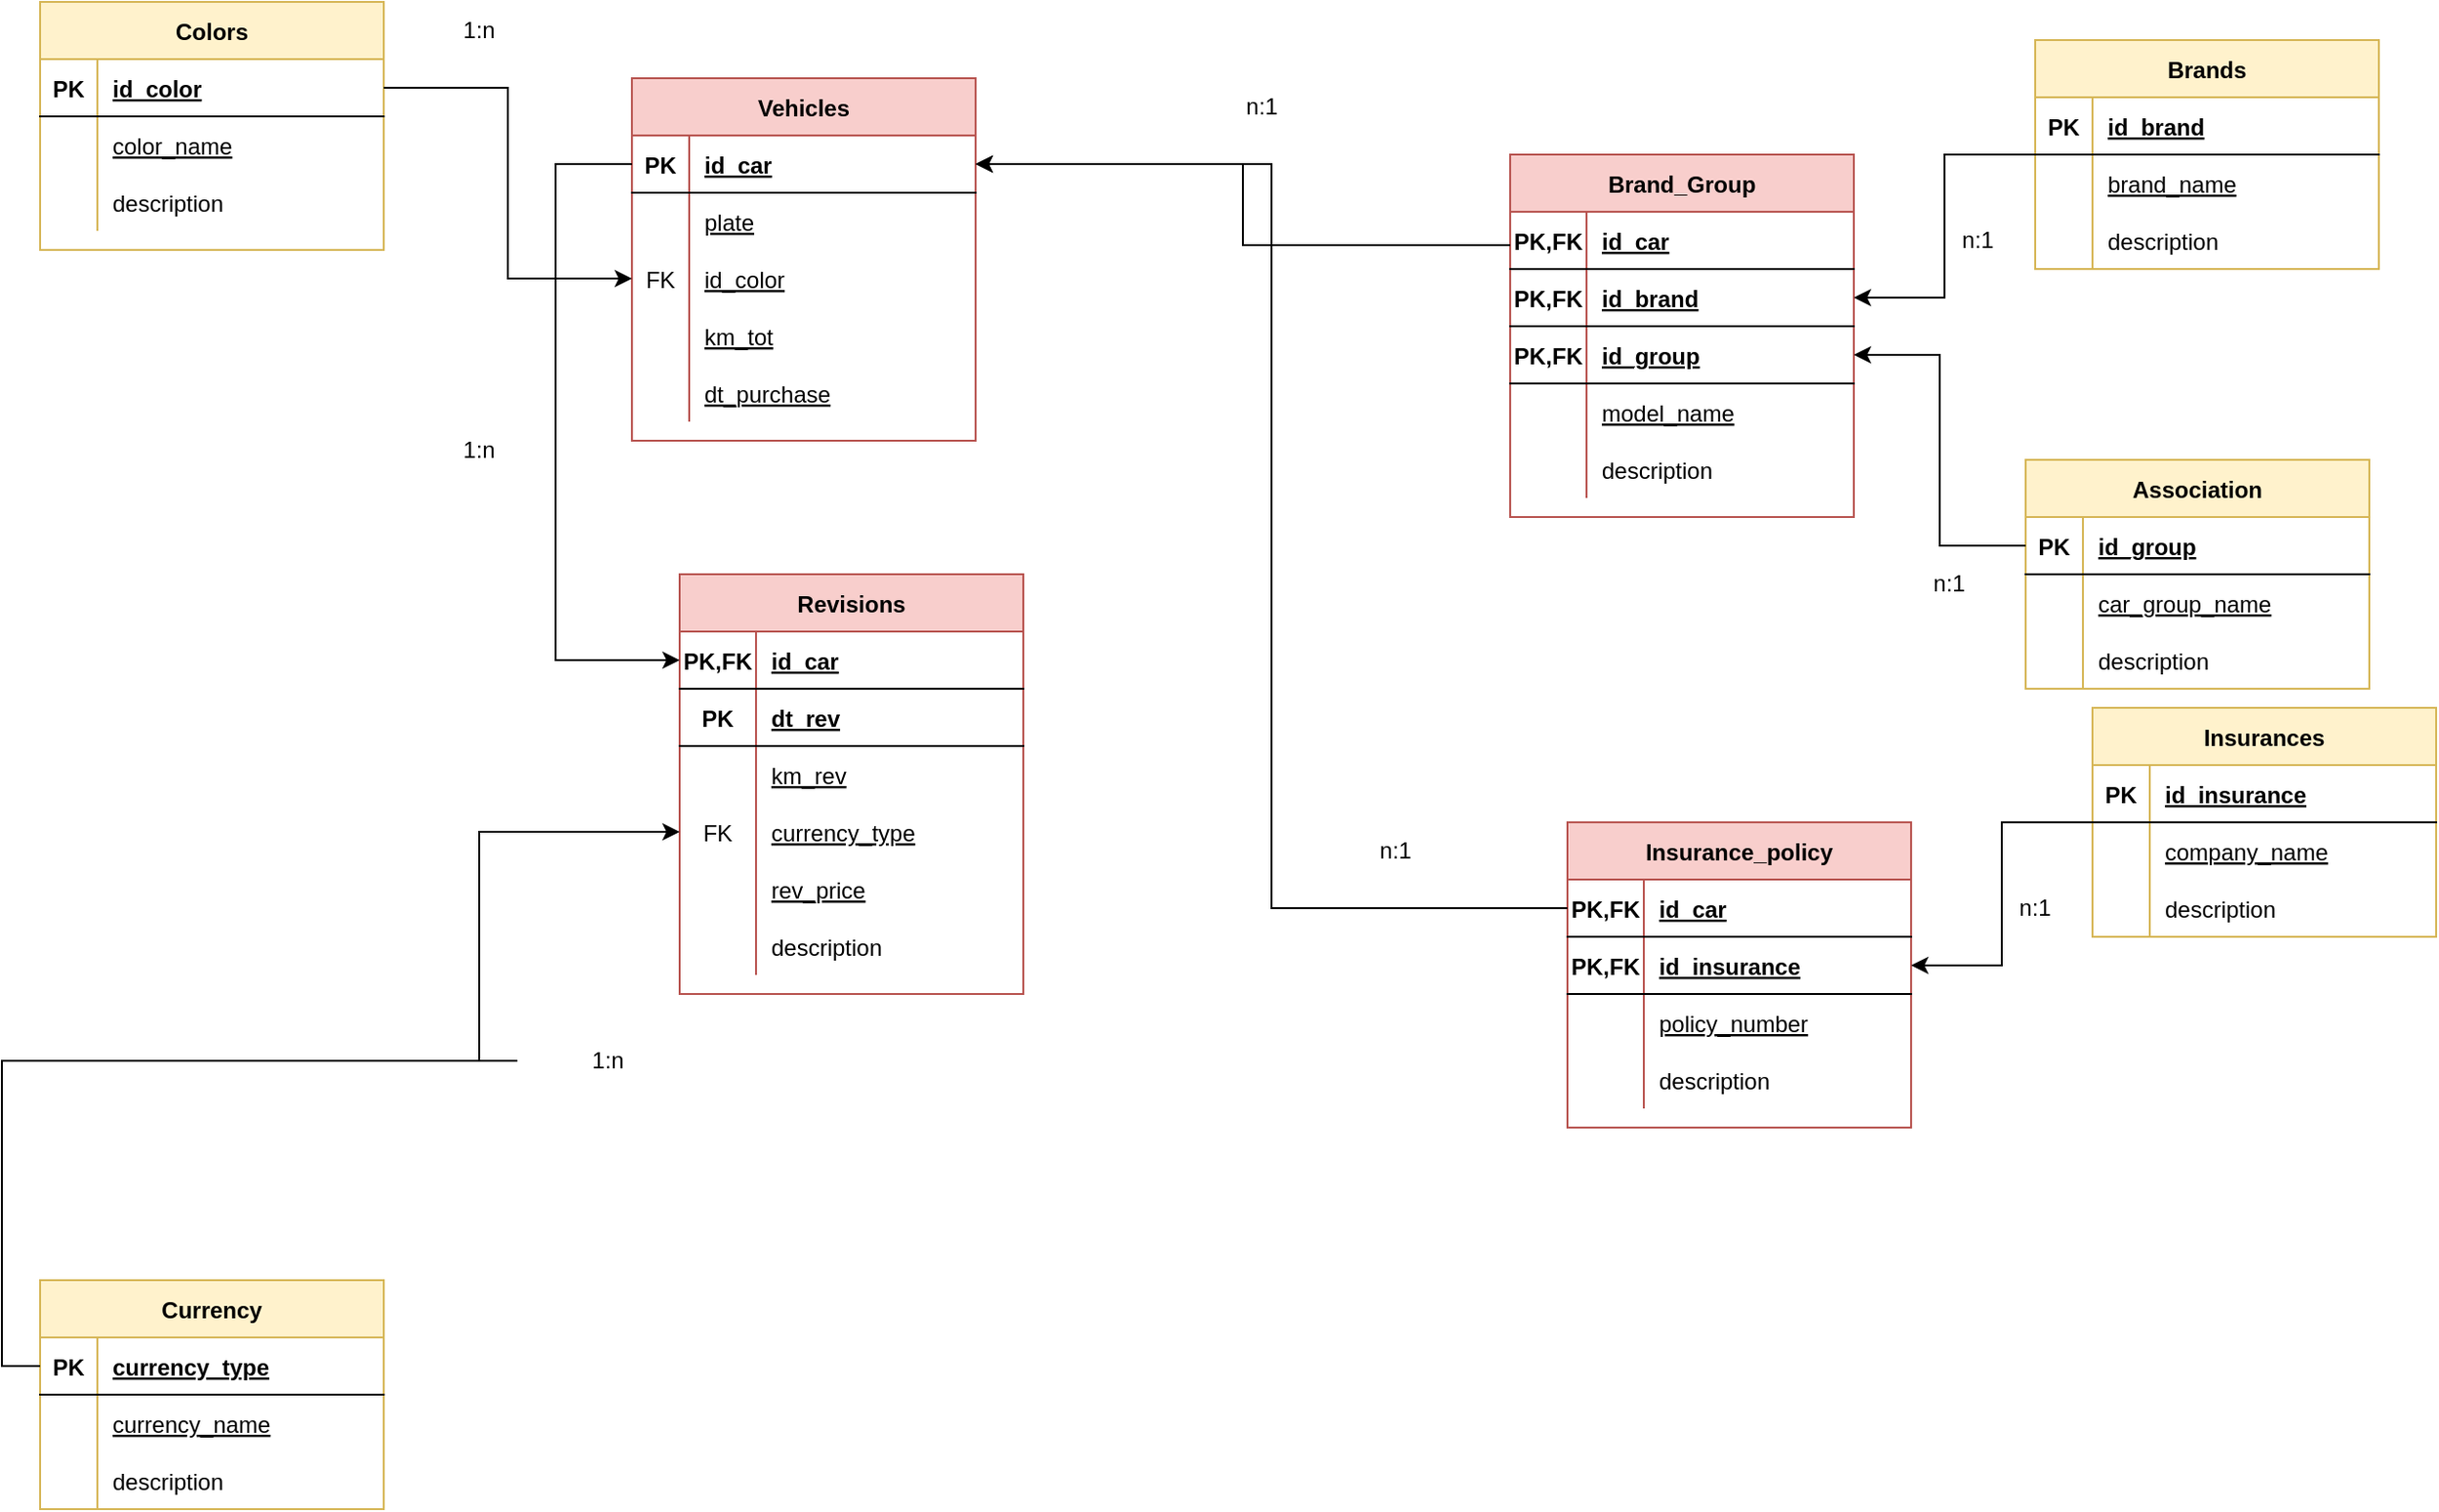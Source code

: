 <mxfile version="20.3.0" type="device"><diagram id="Gknk3TMT_DtPFfTAEGea" name="Vehicles"><mxGraphModel dx="1352" dy="754" grid="1" gridSize="10" guides="1" tooltips="1" connect="1" arrows="1" fold="1" page="1" pageScale="1" pageWidth="850" pageHeight="1100" math="0" shadow="0"><root><mxCell id="0"/><mxCell id="1" parent="0"/><mxCell id="oVVgSvyXW9F7WmTkjgjw-68" value="Vehicles" style="shape=table;startSize=30;container=1;collapsible=1;childLayout=tableLayout;fixedRows=1;rowLines=0;fontStyle=1;align=center;resizeLast=1;fillColor=#f8cecc;strokeColor=#b85450;" vertex="1" parent="1"><mxGeometry x="360" y="220" width="180" height="190" as="geometry"/></mxCell><mxCell id="oVVgSvyXW9F7WmTkjgjw-69" value="" style="shape=tableRow;horizontal=0;startSize=0;swimlaneHead=0;swimlaneBody=0;fillColor=none;collapsible=0;dropTarget=0;points=[[0,0.5],[1,0.5]];portConstraint=eastwest;top=0;left=0;right=0;bottom=1;" vertex="1" parent="oVVgSvyXW9F7WmTkjgjw-68"><mxGeometry y="30" width="180" height="30" as="geometry"/></mxCell><mxCell id="oVVgSvyXW9F7WmTkjgjw-70" value="PK" style="shape=partialRectangle;connectable=0;fillColor=none;top=0;left=0;bottom=0;right=0;fontStyle=1;overflow=hidden;" vertex="1" parent="oVVgSvyXW9F7WmTkjgjw-69"><mxGeometry width="30" height="30" as="geometry"><mxRectangle width="30" height="30" as="alternateBounds"/></mxGeometry></mxCell><mxCell id="oVVgSvyXW9F7WmTkjgjw-71" value="id_car" style="shape=partialRectangle;connectable=0;fillColor=none;top=0;left=0;bottom=0;right=0;align=left;spacingLeft=6;fontStyle=5;overflow=hidden;" vertex="1" parent="oVVgSvyXW9F7WmTkjgjw-69"><mxGeometry x="30" width="150" height="30" as="geometry"><mxRectangle width="150" height="30" as="alternateBounds"/></mxGeometry></mxCell><mxCell id="oVVgSvyXW9F7WmTkjgjw-72" value="" style="shape=tableRow;horizontal=0;startSize=0;swimlaneHead=0;swimlaneBody=0;fillColor=none;collapsible=0;dropTarget=0;points=[[0,0.5],[1,0.5]];portConstraint=eastwest;top=0;left=0;right=0;bottom=0;" vertex="1" parent="oVVgSvyXW9F7WmTkjgjw-68"><mxGeometry y="60" width="180" height="30" as="geometry"/></mxCell><mxCell id="oVVgSvyXW9F7WmTkjgjw-73" value="" style="shape=partialRectangle;connectable=0;fillColor=none;top=0;left=0;bottom=0;right=0;editable=1;overflow=hidden;" vertex="1" parent="oVVgSvyXW9F7WmTkjgjw-72"><mxGeometry width="30" height="30" as="geometry"><mxRectangle width="30" height="30" as="alternateBounds"/></mxGeometry></mxCell><mxCell id="oVVgSvyXW9F7WmTkjgjw-74" value="plate" style="shape=partialRectangle;connectable=0;fillColor=none;top=0;left=0;bottom=0;right=0;align=left;spacingLeft=6;overflow=hidden;fontStyle=4" vertex="1" parent="oVVgSvyXW9F7WmTkjgjw-72"><mxGeometry x="30" width="150" height="30" as="geometry"><mxRectangle width="150" height="30" as="alternateBounds"/></mxGeometry></mxCell><mxCell id="oVVgSvyXW9F7WmTkjgjw-75" value="" style="shape=tableRow;horizontal=0;startSize=0;swimlaneHead=0;swimlaneBody=0;fillColor=none;collapsible=0;dropTarget=0;points=[[0,0.5],[1,0.5]];portConstraint=eastwest;top=0;left=0;right=0;bottom=0;" vertex="1" parent="oVVgSvyXW9F7WmTkjgjw-68"><mxGeometry y="90" width="180" height="30" as="geometry"/></mxCell><mxCell id="oVVgSvyXW9F7WmTkjgjw-76" value="FK" style="shape=partialRectangle;connectable=0;fillColor=none;top=0;left=0;bottom=0;right=0;editable=1;overflow=hidden;" vertex="1" parent="oVVgSvyXW9F7WmTkjgjw-75"><mxGeometry width="30" height="30" as="geometry"><mxRectangle width="30" height="30" as="alternateBounds"/></mxGeometry></mxCell><mxCell id="oVVgSvyXW9F7WmTkjgjw-77" value="id_color" style="shape=partialRectangle;connectable=0;fillColor=none;top=0;left=0;bottom=0;right=0;align=left;spacingLeft=6;overflow=hidden;fontStyle=4" vertex="1" parent="oVVgSvyXW9F7WmTkjgjw-75"><mxGeometry x="30" width="150" height="30" as="geometry"><mxRectangle width="150" height="30" as="alternateBounds"/></mxGeometry></mxCell><mxCell id="oVVgSvyXW9F7WmTkjgjw-78" value="" style="shape=tableRow;horizontal=0;startSize=0;swimlaneHead=0;swimlaneBody=0;fillColor=none;collapsible=0;dropTarget=0;points=[[0,0.5],[1,0.5]];portConstraint=eastwest;top=0;left=0;right=0;bottom=0;" vertex="1" parent="oVVgSvyXW9F7WmTkjgjw-68"><mxGeometry y="120" width="180" height="30" as="geometry"/></mxCell><mxCell id="oVVgSvyXW9F7WmTkjgjw-79" value="" style="shape=partialRectangle;connectable=0;fillColor=none;top=0;left=0;bottom=0;right=0;editable=1;overflow=hidden;" vertex="1" parent="oVVgSvyXW9F7WmTkjgjw-78"><mxGeometry width="30" height="30" as="geometry"><mxRectangle width="30" height="30" as="alternateBounds"/></mxGeometry></mxCell><mxCell id="oVVgSvyXW9F7WmTkjgjw-80" value="km_tot" style="shape=partialRectangle;connectable=0;fillColor=none;top=0;left=0;bottom=0;right=0;align=left;spacingLeft=6;overflow=hidden;fontStyle=4" vertex="1" parent="oVVgSvyXW9F7WmTkjgjw-78"><mxGeometry x="30" width="150" height="30" as="geometry"><mxRectangle width="150" height="30" as="alternateBounds"/></mxGeometry></mxCell><mxCell id="oVVgSvyXW9F7WmTkjgjw-94" value="" style="shape=tableRow;horizontal=0;startSize=0;swimlaneHead=0;swimlaneBody=0;fillColor=none;collapsible=0;dropTarget=0;points=[[0,0.5],[1,0.5]];portConstraint=eastwest;top=0;left=0;right=0;bottom=0;" vertex="1" parent="oVVgSvyXW9F7WmTkjgjw-68"><mxGeometry y="150" width="180" height="30" as="geometry"/></mxCell><mxCell id="oVVgSvyXW9F7WmTkjgjw-95" value="" style="shape=partialRectangle;connectable=0;fillColor=none;top=0;left=0;bottom=0;right=0;editable=1;overflow=hidden;" vertex="1" parent="oVVgSvyXW9F7WmTkjgjw-94"><mxGeometry width="30" height="30" as="geometry"><mxRectangle width="30" height="30" as="alternateBounds"/></mxGeometry></mxCell><mxCell id="oVVgSvyXW9F7WmTkjgjw-96" value="dt_purchase" style="shape=partialRectangle;connectable=0;fillColor=none;top=0;left=0;bottom=0;right=0;align=left;spacingLeft=6;overflow=hidden;fontStyle=4" vertex="1" parent="oVVgSvyXW9F7WmTkjgjw-94"><mxGeometry x="30" width="150" height="30" as="geometry"><mxRectangle width="150" height="30" as="alternateBounds"/></mxGeometry></mxCell><mxCell id="oVVgSvyXW9F7WmTkjgjw-97" value="Colors" style="shape=table;startSize=30;container=1;collapsible=1;childLayout=tableLayout;fixedRows=1;rowLines=0;fontStyle=1;align=center;resizeLast=1;fillColor=#fff2cc;strokeColor=#d6b656;" vertex="1" parent="1"><mxGeometry x="50" y="180" width="180" height="130" as="geometry"/></mxCell><mxCell id="oVVgSvyXW9F7WmTkjgjw-98" value="" style="shape=tableRow;horizontal=0;startSize=0;swimlaneHead=0;swimlaneBody=0;fillColor=none;collapsible=0;dropTarget=0;points=[[0,0.5],[1,0.5]];portConstraint=eastwest;top=0;left=0;right=0;bottom=1;" vertex="1" parent="oVVgSvyXW9F7WmTkjgjw-97"><mxGeometry y="30" width="180" height="30" as="geometry"/></mxCell><mxCell id="oVVgSvyXW9F7WmTkjgjw-99" value="PK" style="shape=partialRectangle;connectable=0;fillColor=none;top=0;left=0;bottom=0;right=0;fontStyle=1;overflow=hidden;" vertex="1" parent="oVVgSvyXW9F7WmTkjgjw-98"><mxGeometry width="30" height="30" as="geometry"><mxRectangle width="30" height="30" as="alternateBounds"/></mxGeometry></mxCell><mxCell id="oVVgSvyXW9F7WmTkjgjw-100" value="id_color" style="shape=partialRectangle;connectable=0;fillColor=none;top=0;left=0;bottom=0;right=0;align=left;spacingLeft=6;fontStyle=5;overflow=hidden;" vertex="1" parent="oVVgSvyXW9F7WmTkjgjw-98"><mxGeometry x="30" width="150" height="30" as="geometry"><mxRectangle width="150" height="30" as="alternateBounds"/></mxGeometry></mxCell><mxCell id="oVVgSvyXW9F7WmTkjgjw-101" value="" style="shape=tableRow;horizontal=0;startSize=0;swimlaneHead=0;swimlaneBody=0;fillColor=none;collapsible=0;dropTarget=0;points=[[0,0.5],[1,0.5]];portConstraint=eastwest;top=0;left=0;right=0;bottom=0;" vertex="1" parent="oVVgSvyXW9F7WmTkjgjw-97"><mxGeometry y="60" width="180" height="30" as="geometry"/></mxCell><mxCell id="oVVgSvyXW9F7WmTkjgjw-102" value="" style="shape=partialRectangle;connectable=0;fillColor=none;top=0;left=0;bottom=0;right=0;editable=1;overflow=hidden;" vertex="1" parent="oVVgSvyXW9F7WmTkjgjw-101"><mxGeometry width="30" height="30" as="geometry"><mxRectangle width="30" height="30" as="alternateBounds"/></mxGeometry></mxCell><mxCell id="oVVgSvyXW9F7WmTkjgjw-103" value="color_name" style="shape=partialRectangle;connectable=0;fillColor=none;top=0;left=0;bottom=0;right=0;align=left;spacingLeft=6;overflow=hidden;fontStyle=4" vertex="1" parent="oVVgSvyXW9F7WmTkjgjw-101"><mxGeometry x="30" width="150" height="30" as="geometry"><mxRectangle width="150" height="30" as="alternateBounds"/></mxGeometry></mxCell><mxCell id="oVVgSvyXW9F7WmTkjgjw-104" value="" style="shape=tableRow;horizontal=0;startSize=0;swimlaneHead=0;swimlaneBody=0;fillColor=none;collapsible=0;dropTarget=0;points=[[0,0.5],[1,0.5]];portConstraint=eastwest;top=0;left=0;right=0;bottom=0;" vertex="1" parent="oVVgSvyXW9F7WmTkjgjw-97"><mxGeometry y="90" width="180" height="30" as="geometry"/></mxCell><mxCell id="oVVgSvyXW9F7WmTkjgjw-105" value="" style="shape=partialRectangle;connectable=0;fillColor=none;top=0;left=0;bottom=0;right=0;editable=1;overflow=hidden;" vertex="1" parent="oVVgSvyXW9F7WmTkjgjw-104"><mxGeometry width="30" height="30" as="geometry"><mxRectangle width="30" height="30" as="alternateBounds"/></mxGeometry></mxCell><mxCell id="oVVgSvyXW9F7WmTkjgjw-106" value="description" style="shape=partialRectangle;connectable=0;fillColor=none;top=0;left=0;bottom=0;right=0;align=left;spacingLeft=6;overflow=hidden;" vertex="1" parent="oVVgSvyXW9F7WmTkjgjw-104"><mxGeometry x="30" width="150" height="30" as="geometry"><mxRectangle width="150" height="30" as="alternateBounds"/></mxGeometry></mxCell><mxCell id="oVVgSvyXW9F7WmTkjgjw-110" style="edgeStyle=orthogonalEdgeStyle;rounded=0;orthogonalLoop=1;jettySize=auto;html=1;" edge="1" parent="1" source="oVVgSvyXW9F7WmTkjgjw-98" target="oVVgSvyXW9F7WmTkjgjw-75"><mxGeometry relative="1" as="geometry"/></mxCell><mxCell id="oVVgSvyXW9F7WmTkjgjw-111" value="1:n" style="text;html=1;strokeColor=none;fillColor=none;align=center;verticalAlign=middle;whiteSpace=wrap;rounded=0;" vertex="1" parent="1"><mxGeometry x="250" y="180" width="60" height="30" as="geometry"/></mxCell><mxCell id="oVVgSvyXW9F7WmTkjgjw-112" value="Association" style="shape=table;startSize=30;container=1;collapsible=1;childLayout=tableLayout;fixedRows=1;rowLines=0;fontStyle=1;align=center;resizeLast=1;fillColor=#fff2cc;strokeColor=#d6b656;" vertex="1" parent="1"><mxGeometry x="1090" y="420" width="180" height="120" as="geometry"/></mxCell><mxCell id="oVVgSvyXW9F7WmTkjgjw-113" value="" style="shape=tableRow;horizontal=0;startSize=0;swimlaneHead=0;swimlaneBody=0;fillColor=none;collapsible=0;dropTarget=0;points=[[0,0.5],[1,0.5]];portConstraint=eastwest;top=0;left=0;right=0;bottom=1;" vertex="1" parent="oVVgSvyXW9F7WmTkjgjw-112"><mxGeometry y="30" width="180" height="30" as="geometry"/></mxCell><mxCell id="oVVgSvyXW9F7WmTkjgjw-114" value="PK" style="shape=partialRectangle;connectable=0;fillColor=none;top=0;left=0;bottom=0;right=0;fontStyle=1;overflow=hidden;" vertex="1" parent="oVVgSvyXW9F7WmTkjgjw-113"><mxGeometry width="30" height="30" as="geometry"><mxRectangle width="30" height="30" as="alternateBounds"/></mxGeometry></mxCell><mxCell id="oVVgSvyXW9F7WmTkjgjw-115" value="id_group" style="shape=partialRectangle;connectable=0;fillColor=none;top=0;left=0;bottom=0;right=0;align=left;spacingLeft=6;fontStyle=5;overflow=hidden;" vertex="1" parent="oVVgSvyXW9F7WmTkjgjw-113"><mxGeometry x="30" width="150" height="30" as="geometry"><mxRectangle width="150" height="30" as="alternateBounds"/></mxGeometry></mxCell><mxCell id="oVVgSvyXW9F7WmTkjgjw-116" value="" style="shape=tableRow;horizontal=0;startSize=0;swimlaneHead=0;swimlaneBody=0;fillColor=none;collapsible=0;dropTarget=0;points=[[0,0.5],[1,0.5]];portConstraint=eastwest;top=0;left=0;right=0;bottom=0;" vertex="1" parent="oVVgSvyXW9F7WmTkjgjw-112"><mxGeometry y="60" width="180" height="30" as="geometry"/></mxCell><mxCell id="oVVgSvyXW9F7WmTkjgjw-117" value="" style="shape=partialRectangle;connectable=0;fillColor=none;top=0;left=0;bottom=0;right=0;editable=1;overflow=hidden;" vertex="1" parent="oVVgSvyXW9F7WmTkjgjw-116"><mxGeometry width="30" height="30" as="geometry"><mxRectangle width="30" height="30" as="alternateBounds"/></mxGeometry></mxCell><mxCell id="oVVgSvyXW9F7WmTkjgjw-118" value="car_group_name" style="shape=partialRectangle;connectable=0;fillColor=none;top=0;left=0;bottom=0;right=0;align=left;spacingLeft=6;overflow=hidden;fontStyle=4" vertex="1" parent="oVVgSvyXW9F7WmTkjgjw-116"><mxGeometry x="30" width="150" height="30" as="geometry"><mxRectangle width="150" height="30" as="alternateBounds"/></mxGeometry></mxCell><mxCell id="5pTNd-35aSsOIoovdo7--4" value="" style="shape=tableRow;horizontal=0;startSize=0;swimlaneHead=0;swimlaneBody=0;fillColor=none;collapsible=0;dropTarget=0;points=[[0,0.5],[1,0.5]];portConstraint=eastwest;top=0;left=0;right=0;bottom=0;" vertex="1" parent="oVVgSvyXW9F7WmTkjgjw-112"><mxGeometry y="90" width="180" height="30" as="geometry"/></mxCell><mxCell id="5pTNd-35aSsOIoovdo7--5" value="" style="shape=partialRectangle;connectable=0;fillColor=none;top=0;left=0;bottom=0;right=0;editable=1;overflow=hidden;" vertex="1" parent="5pTNd-35aSsOIoovdo7--4"><mxGeometry width="30" height="30" as="geometry"><mxRectangle width="30" height="30" as="alternateBounds"/></mxGeometry></mxCell><mxCell id="5pTNd-35aSsOIoovdo7--6" value="description" style="shape=partialRectangle;connectable=0;fillColor=none;top=0;left=0;bottom=0;right=0;align=left;spacingLeft=6;overflow=hidden;fontStyle=0" vertex="1" parent="5pTNd-35aSsOIoovdo7--4"><mxGeometry x="30" width="150" height="30" as="geometry"><mxRectangle width="150" height="30" as="alternateBounds"/></mxGeometry></mxCell><mxCell id="oVVgSvyXW9F7WmTkjgjw-125" value="Brand_Group" style="shape=table;startSize=30;container=1;collapsible=1;childLayout=tableLayout;fixedRows=1;rowLines=0;fontStyle=1;align=center;resizeLast=1;fillColor=#f8cecc;strokeColor=#b85450;" vertex="1" parent="1"><mxGeometry x="820" y="260" width="180" height="190" as="geometry"/></mxCell><mxCell id="oVVgSvyXW9F7WmTkjgjw-164" value="" style="shape=tableRow;horizontal=0;startSize=0;swimlaneHead=0;swimlaneBody=0;fillColor=none;collapsible=0;dropTarget=0;points=[[0,0.5],[1,0.5]];portConstraint=eastwest;top=0;left=0;right=0;bottom=1;" vertex="1" parent="oVVgSvyXW9F7WmTkjgjw-125"><mxGeometry y="30" width="180" height="30" as="geometry"/></mxCell><mxCell id="oVVgSvyXW9F7WmTkjgjw-165" value="PK,FK" style="shape=partialRectangle;connectable=0;fillColor=none;top=0;left=0;bottom=0;right=0;fontStyle=1;overflow=hidden;" vertex="1" parent="oVVgSvyXW9F7WmTkjgjw-164"><mxGeometry width="40" height="30" as="geometry"><mxRectangle width="40" height="30" as="alternateBounds"/></mxGeometry></mxCell><mxCell id="oVVgSvyXW9F7WmTkjgjw-166" value="id_car" style="shape=partialRectangle;connectable=0;fillColor=none;top=0;left=0;bottom=0;right=0;align=left;spacingLeft=6;fontStyle=5;overflow=hidden;" vertex="1" parent="oVVgSvyXW9F7WmTkjgjw-164"><mxGeometry x="40" width="140" height="30" as="geometry"><mxRectangle width="140" height="30" as="alternateBounds"/></mxGeometry></mxCell><mxCell id="oVVgSvyXW9F7WmTkjgjw-126" value="" style="shape=tableRow;horizontal=0;startSize=0;swimlaneHead=0;swimlaneBody=0;fillColor=none;collapsible=0;dropTarget=0;points=[[0,0.5],[1,0.5]];portConstraint=eastwest;top=0;left=0;right=0;bottom=1;" vertex="1" parent="oVVgSvyXW9F7WmTkjgjw-125"><mxGeometry y="60" width="180" height="30" as="geometry"/></mxCell><mxCell id="oVVgSvyXW9F7WmTkjgjw-127" value="PK,FK" style="shape=partialRectangle;connectable=0;fillColor=none;top=0;left=0;bottom=0;right=0;fontStyle=1;overflow=hidden;" vertex="1" parent="oVVgSvyXW9F7WmTkjgjw-126"><mxGeometry width="40" height="30" as="geometry"><mxRectangle width="40" height="30" as="alternateBounds"/></mxGeometry></mxCell><mxCell id="oVVgSvyXW9F7WmTkjgjw-128" value="id_brand" style="shape=partialRectangle;connectable=0;fillColor=none;top=0;left=0;bottom=0;right=0;align=left;spacingLeft=6;fontStyle=5;overflow=hidden;" vertex="1" parent="oVVgSvyXW9F7WmTkjgjw-126"><mxGeometry x="40" width="140" height="30" as="geometry"><mxRectangle width="140" height="30" as="alternateBounds"/></mxGeometry></mxCell><mxCell id="oVVgSvyXW9F7WmTkjgjw-154" value="" style="shape=tableRow;horizontal=0;startSize=0;swimlaneHead=0;swimlaneBody=0;fillColor=none;collapsible=0;dropTarget=0;points=[[0,0.5],[1,0.5]];portConstraint=eastwest;top=0;left=0;right=0;bottom=1;" vertex="1" parent="oVVgSvyXW9F7WmTkjgjw-125"><mxGeometry y="90" width="180" height="30" as="geometry"/></mxCell><mxCell id="oVVgSvyXW9F7WmTkjgjw-155" value="PK,FK" style="shape=partialRectangle;connectable=0;fillColor=none;top=0;left=0;bottom=0;right=0;fontStyle=1;overflow=hidden;" vertex="1" parent="oVVgSvyXW9F7WmTkjgjw-154"><mxGeometry width="40" height="30" as="geometry"><mxRectangle width="40" height="30" as="alternateBounds"/></mxGeometry></mxCell><mxCell id="oVVgSvyXW9F7WmTkjgjw-156" value="id_group" style="shape=partialRectangle;connectable=0;fillColor=none;top=0;left=0;bottom=0;right=0;align=left;spacingLeft=6;fontStyle=5;overflow=hidden;" vertex="1" parent="oVVgSvyXW9F7WmTkjgjw-154"><mxGeometry x="40" width="140" height="30" as="geometry"><mxRectangle width="140" height="30" as="alternateBounds"/></mxGeometry></mxCell><mxCell id="oVVgSvyXW9F7WmTkjgjw-129" value="" style="shape=tableRow;horizontal=0;startSize=0;swimlaneHead=0;swimlaneBody=0;fillColor=none;collapsible=0;dropTarget=0;points=[[0,0.5],[1,0.5]];portConstraint=eastwest;top=0;left=0;right=0;bottom=0;" vertex="1" parent="oVVgSvyXW9F7WmTkjgjw-125"><mxGeometry y="120" width="180" height="30" as="geometry"/></mxCell><mxCell id="oVVgSvyXW9F7WmTkjgjw-130" value="" style="shape=partialRectangle;connectable=0;fillColor=none;top=0;left=0;bottom=0;right=0;editable=1;overflow=hidden;" vertex="1" parent="oVVgSvyXW9F7WmTkjgjw-129"><mxGeometry width="40" height="30" as="geometry"><mxRectangle width="40" height="30" as="alternateBounds"/></mxGeometry></mxCell><mxCell id="oVVgSvyXW9F7WmTkjgjw-131" value="model_name" style="shape=partialRectangle;connectable=0;fillColor=none;top=0;left=0;bottom=0;right=0;align=left;spacingLeft=6;overflow=hidden;fontStyle=4" vertex="1" parent="oVVgSvyXW9F7WmTkjgjw-129"><mxGeometry x="40" width="140" height="30" as="geometry"><mxRectangle width="140" height="30" as="alternateBounds"/></mxGeometry></mxCell><mxCell id="anTCOKAGwmpoGqli8SUd-1" value="" style="shape=tableRow;horizontal=0;startSize=0;swimlaneHead=0;swimlaneBody=0;fillColor=none;collapsible=0;dropTarget=0;points=[[0,0.5],[1,0.5]];portConstraint=eastwest;top=0;left=0;right=0;bottom=0;" vertex="1" parent="oVVgSvyXW9F7WmTkjgjw-125"><mxGeometry y="150" width="180" height="30" as="geometry"/></mxCell><mxCell id="anTCOKAGwmpoGqli8SUd-2" value="" style="shape=partialRectangle;connectable=0;fillColor=none;top=0;left=0;bottom=0;right=0;editable=1;overflow=hidden;" vertex="1" parent="anTCOKAGwmpoGqli8SUd-1"><mxGeometry width="40" height="30" as="geometry"><mxRectangle width="40" height="30" as="alternateBounds"/></mxGeometry></mxCell><mxCell id="anTCOKAGwmpoGqli8SUd-3" value="description" style="shape=partialRectangle;connectable=0;fillColor=none;top=0;left=0;bottom=0;right=0;align=left;spacingLeft=6;overflow=hidden;fontStyle=0" vertex="1" parent="anTCOKAGwmpoGqli8SUd-1"><mxGeometry x="40" width="140" height="30" as="geometry"><mxRectangle width="140" height="30" as="alternateBounds"/></mxGeometry></mxCell><mxCell id="s294LCHkh2CcKBY78iA8-2" style="edgeStyle=orthogonalEdgeStyle;rounded=0;orthogonalLoop=1;jettySize=auto;html=1;entryX=1;entryY=0.5;entryDx=0;entryDy=0;" edge="1" parent="1" source="oVVgSvyXW9F7WmTkjgjw-157" target="oVVgSvyXW9F7WmTkjgjw-126"><mxGeometry relative="1" as="geometry"/></mxCell><mxCell id="oVVgSvyXW9F7WmTkjgjw-157" value="Brands" style="shape=table;startSize=30;container=1;collapsible=1;childLayout=tableLayout;fixedRows=1;rowLines=0;fontStyle=1;align=center;resizeLast=1;fillColor=#fff2cc;strokeColor=#d6b656;" vertex="1" parent="1"><mxGeometry x="1095" y="200" width="180" height="120" as="geometry"/></mxCell><mxCell id="oVVgSvyXW9F7WmTkjgjw-158" value="" style="shape=tableRow;horizontal=0;startSize=0;swimlaneHead=0;swimlaneBody=0;fillColor=none;collapsible=0;dropTarget=0;points=[[0,0.5],[1,0.5]];portConstraint=eastwest;top=0;left=0;right=0;bottom=1;" vertex="1" parent="oVVgSvyXW9F7WmTkjgjw-157"><mxGeometry y="30" width="180" height="30" as="geometry"/></mxCell><mxCell id="oVVgSvyXW9F7WmTkjgjw-159" value="PK" style="shape=partialRectangle;connectable=0;fillColor=none;top=0;left=0;bottom=0;right=0;fontStyle=1;overflow=hidden;" vertex="1" parent="oVVgSvyXW9F7WmTkjgjw-158"><mxGeometry width="30" height="30" as="geometry"><mxRectangle width="30" height="30" as="alternateBounds"/></mxGeometry></mxCell><mxCell id="oVVgSvyXW9F7WmTkjgjw-160" value="id_brand" style="shape=partialRectangle;connectable=0;fillColor=none;top=0;left=0;bottom=0;right=0;align=left;spacingLeft=6;fontStyle=5;overflow=hidden;" vertex="1" parent="oVVgSvyXW9F7WmTkjgjw-158"><mxGeometry x="30" width="150" height="30" as="geometry"><mxRectangle width="150" height="30" as="alternateBounds"/></mxGeometry></mxCell><mxCell id="oVVgSvyXW9F7WmTkjgjw-161" value="" style="shape=tableRow;horizontal=0;startSize=0;swimlaneHead=0;swimlaneBody=0;fillColor=none;collapsible=0;dropTarget=0;points=[[0,0.5],[1,0.5]];portConstraint=eastwest;top=0;left=0;right=0;bottom=0;" vertex="1" parent="oVVgSvyXW9F7WmTkjgjw-157"><mxGeometry y="60" width="180" height="30" as="geometry"/></mxCell><mxCell id="oVVgSvyXW9F7WmTkjgjw-162" value="" style="shape=partialRectangle;connectable=0;fillColor=none;top=0;left=0;bottom=0;right=0;editable=1;overflow=hidden;" vertex="1" parent="oVVgSvyXW9F7WmTkjgjw-161"><mxGeometry width="30" height="30" as="geometry"><mxRectangle width="30" height="30" as="alternateBounds"/></mxGeometry></mxCell><mxCell id="oVVgSvyXW9F7WmTkjgjw-163" value="brand_name" style="shape=partialRectangle;connectable=0;fillColor=none;top=0;left=0;bottom=0;right=0;align=left;spacingLeft=6;overflow=hidden;fontStyle=4" vertex="1" parent="oVVgSvyXW9F7WmTkjgjw-161"><mxGeometry x="30" width="150" height="30" as="geometry"><mxRectangle width="150" height="30" as="alternateBounds"/></mxGeometry></mxCell><mxCell id="anTCOKAGwmpoGqli8SUd-4" value="" style="shape=tableRow;horizontal=0;startSize=0;swimlaneHead=0;swimlaneBody=0;fillColor=none;collapsible=0;dropTarget=0;points=[[0,0.5],[1,0.5]];portConstraint=eastwest;top=0;left=0;right=0;bottom=0;" vertex="1" parent="oVVgSvyXW9F7WmTkjgjw-157"><mxGeometry y="90" width="180" height="30" as="geometry"/></mxCell><mxCell id="anTCOKAGwmpoGqli8SUd-5" value="" style="shape=partialRectangle;connectable=0;fillColor=none;top=0;left=0;bottom=0;right=0;editable=1;overflow=hidden;" vertex="1" parent="anTCOKAGwmpoGqli8SUd-4"><mxGeometry width="30" height="30" as="geometry"><mxRectangle width="30" height="30" as="alternateBounds"/></mxGeometry></mxCell><mxCell id="anTCOKAGwmpoGqli8SUd-6" value="description" style="shape=partialRectangle;connectable=0;fillColor=none;top=0;left=0;bottom=0;right=0;align=left;spacingLeft=6;overflow=hidden;fontStyle=0" vertex="1" parent="anTCOKAGwmpoGqli8SUd-4"><mxGeometry x="30" width="150" height="30" as="geometry"><mxRectangle width="150" height="30" as="alternateBounds"/></mxGeometry></mxCell><mxCell id="oVVgSvyXW9F7WmTkjgjw-167" style="edgeStyle=orthogonalEdgeStyle;rounded=0;orthogonalLoop=1;jettySize=auto;html=1;exitX=0;exitY=0.25;exitDx=0;exitDy=0;entryX=1;entryY=0.5;entryDx=0;entryDy=0;" edge="1" parent="1" source="oVVgSvyXW9F7WmTkjgjw-125" target="oVVgSvyXW9F7WmTkjgjw-69"><mxGeometry relative="1" as="geometry"><mxPoint x="590" y="320" as="targetPoint"/></mxGeometry></mxCell><mxCell id="oVVgSvyXW9F7WmTkjgjw-168" value="n:1" style="text;html=1;strokeColor=none;fillColor=none;align=center;verticalAlign=middle;whiteSpace=wrap;rounded=0;" vertex="1" parent="1"><mxGeometry x="660" y="220" width="60" height="30" as="geometry"/></mxCell><mxCell id="s294LCHkh2CcKBY78iA8-1" style="edgeStyle=orthogonalEdgeStyle;rounded=0;orthogonalLoop=1;jettySize=auto;html=1;exitX=0;exitY=0.5;exitDx=0;exitDy=0;entryX=1;entryY=0.5;entryDx=0;entryDy=0;" edge="1" parent="1" source="oVVgSvyXW9F7WmTkjgjw-113" target="oVVgSvyXW9F7WmTkjgjw-154"><mxGeometry relative="1" as="geometry"><mxPoint x="1050" y="310" as="targetPoint"/></mxGeometry></mxCell><mxCell id="s294LCHkh2CcKBY78iA8-3" value="n:1" style="text;html=1;strokeColor=none;fillColor=none;align=center;verticalAlign=middle;whiteSpace=wrap;rounded=0;" vertex="1" parent="1"><mxGeometry x="1035" y="290" width="60" height="30" as="geometry"/></mxCell><mxCell id="s294LCHkh2CcKBY78iA8-4" value="n:1" style="text;html=1;strokeColor=none;fillColor=none;align=center;verticalAlign=middle;whiteSpace=wrap;rounded=0;" vertex="1" parent="1"><mxGeometry x="1020" y="470" width="60" height="30" as="geometry"/></mxCell><mxCell id="fmHSBhUHGd8RPej2HCcF-8" value="Insurance_policy" style="shape=table;startSize=30;container=1;collapsible=1;childLayout=tableLayout;fixedRows=1;rowLines=0;fontStyle=1;align=center;resizeLast=1;fillColor=#f8cecc;strokeColor=#b85450;" vertex="1" parent="1"><mxGeometry x="850" y="610" width="180" height="160" as="geometry"/></mxCell><mxCell id="fmHSBhUHGd8RPej2HCcF-9" value="" style="shape=tableRow;horizontal=0;startSize=0;swimlaneHead=0;swimlaneBody=0;fillColor=none;collapsible=0;dropTarget=0;points=[[0,0.5],[1,0.5]];portConstraint=eastwest;top=0;left=0;right=0;bottom=1;" vertex="1" parent="fmHSBhUHGd8RPej2HCcF-8"><mxGeometry y="30" width="180" height="30" as="geometry"/></mxCell><mxCell id="fmHSBhUHGd8RPej2HCcF-10" value="PK,FK" style="shape=partialRectangle;connectable=0;fillColor=none;top=0;left=0;bottom=0;right=0;fontStyle=1;overflow=hidden;" vertex="1" parent="fmHSBhUHGd8RPej2HCcF-9"><mxGeometry width="40" height="30" as="geometry"><mxRectangle width="40" height="30" as="alternateBounds"/></mxGeometry></mxCell><mxCell id="fmHSBhUHGd8RPej2HCcF-11" value="id_car" style="shape=partialRectangle;connectable=0;fillColor=none;top=0;left=0;bottom=0;right=0;align=left;spacingLeft=6;fontStyle=5;overflow=hidden;" vertex="1" parent="fmHSBhUHGd8RPej2HCcF-9"><mxGeometry x="40" width="140" height="30" as="geometry"><mxRectangle width="140" height="30" as="alternateBounds"/></mxGeometry></mxCell><mxCell id="fmHSBhUHGd8RPej2HCcF-12" value="" style="shape=tableRow;horizontal=0;startSize=0;swimlaneHead=0;swimlaneBody=0;fillColor=none;collapsible=0;dropTarget=0;points=[[0,0.5],[1,0.5]];portConstraint=eastwest;top=0;left=0;right=0;bottom=1;" vertex="1" parent="fmHSBhUHGd8RPej2HCcF-8"><mxGeometry y="60" width="180" height="30" as="geometry"/></mxCell><mxCell id="fmHSBhUHGd8RPej2HCcF-13" value="PK,FK" style="shape=partialRectangle;connectable=0;fillColor=none;top=0;left=0;bottom=0;right=0;fontStyle=1;overflow=hidden;" vertex="1" parent="fmHSBhUHGd8RPej2HCcF-12"><mxGeometry width="40" height="30" as="geometry"><mxRectangle width="40" height="30" as="alternateBounds"/></mxGeometry></mxCell><mxCell id="fmHSBhUHGd8RPej2HCcF-14" value="id_insurance" style="shape=partialRectangle;connectable=0;fillColor=none;top=0;left=0;bottom=0;right=0;align=left;spacingLeft=6;fontStyle=5;overflow=hidden;" vertex="1" parent="fmHSBhUHGd8RPej2HCcF-12"><mxGeometry x="40" width="140" height="30" as="geometry"><mxRectangle width="140" height="30" as="alternateBounds"/></mxGeometry></mxCell><mxCell id="fmHSBhUHGd8RPej2HCcF-18" value="" style="shape=tableRow;horizontal=0;startSize=0;swimlaneHead=0;swimlaneBody=0;fillColor=none;collapsible=0;dropTarget=0;points=[[0,0.5],[1,0.5]];portConstraint=eastwest;top=0;left=0;right=0;bottom=0;" vertex="1" parent="fmHSBhUHGd8RPej2HCcF-8"><mxGeometry y="90" width="180" height="30" as="geometry"/></mxCell><mxCell id="fmHSBhUHGd8RPej2HCcF-19" value="" style="shape=partialRectangle;connectable=0;fillColor=none;top=0;left=0;bottom=0;right=0;editable=1;overflow=hidden;" vertex="1" parent="fmHSBhUHGd8RPej2HCcF-18"><mxGeometry width="40" height="30" as="geometry"><mxRectangle width="40" height="30" as="alternateBounds"/></mxGeometry></mxCell><mxCell id="fmHSBhUHGd8RPej2HCcF-20" value="policy_number" style="shape=partialRectangle;connectable=0;fillColor=none;top=0;left=0;bottom=0;right=0;align=left;spacingLeft=6;overflow=hidden;fontStyle=4" vertex="1" parent="fmHSBhUHGd8RPej2HCcF-18"><mxGeometry x="40" width="140" height="30" as="geometry"><mxRectangle width="140" height="30" as="alternateBounds"/></mxGeometry></mxCell><mxCell id="5pTNd-35aSsOIoovdo7--10" value="" style="shape=tableRow;horizontal=0;startSize=0;swimlaneHead=0;swimlaneBody=0;fillColor=none;collapsible=0;dropTarget=0;points=[[0,0.5],[1,0.5]];portConstraint=eastwest;top=0;left=0;right=0;bottom=0;" vertex="1" parent="fmHSBhUHGd8RPej2HCcF-8"><mxGeometry y="120" width="180" height="30" as="geometry"/></mxCell><mxCell id="5pTNd-35aSsOIoovdo7--11" value="" style="shape=partialRectangle;connectable=0;fillColor=none;top=0;left=0;bottom=0;right=0;editable=1;overflow=hidden;" vertex="1" parent="5pTNd-35aSsOIoovdo7--10"><mxGeometry width="40" height="30" as="geometry"><mxRectangle width="40" height="30" as="alternateBounds"/></mxGeometry></mxCell><mxCell id="5pTNd-35aSsOIoovdo7--12" value="description" style="shape=partialRectangle;connectable=0;fillColor=none;top=0;left=0;bottom=0;right=0;align=left;spacingLeft=6;overflow=hidden;fontStyle=0" vertex="1" parent="5pTNd-35aSsOIoovdo7--10"><mxGeometry x="40" width="140" height="30" as="geometry"><mxRectangle width="140" height="30" as="alternateBounds"/></mxGeometry></mxCell><mxCell id="fmHSBhUHGd8RPej2HCcF-21" style="edgeStyle=orthogonalEdgeStyle;rounded=0;orthogonalLoop=1;jettySize=auto;html=1;entryX=1;entryY=0.5;entryDx=0;entryDy=0;" edge="1" parent="1" source="fmHSBhUHGd8RPej2HCcF-22" target="fmHSBhUHGd8RPej2HCcF-12"><mxGeometry relative="1" as="geometry"/></mxCell><mxCell id="fmHSBhUHGd8RPej2HCcF-22" value="Insurances" style="shape=table;startSize=30;container=1;collapsible=1;childLayout=tableLayout;fixedRows=1;rowLines=0;fontStyle=1;align=center;resizeLast=1;fillColor=#fff2cc;strokeColor=#d6b656;" vertex="1" parent="1"><mxGeometry x="1125" y="550" width="180" height="120" as="geometry"/></mxCell><mxCell id="fmHSBhUHGd8RPej2HCcF-23" value="" style="shape=tableRow;horizontal=0;startSize=0;swimlaneHead=0;swimlaneBody=0;fillColor=none;collapsible=0;dropTarget=0;points=[[0,0.5],[1,0.5]];portConstraint=eastwest;top=0;left=0;right=0;bottom=1;" vertex="1" parent="fmHSBhUHGd8RPej2HCcF-22"><mxGeometry y="30" width="180" height="30" as="geometry"/></mxCell><mxCell id="fmHSBhUHGd8RPej2HCcF-24" value="PK" style="shape=partialRectangle;connectable=0;fillColor=none;top=0;left=0;bottom=0;right=0;fontStyle=1;overflow=hidden;" vertex="1" parent="fmHSBhUHGd8RPej2HCcF-23"><mxGeometry width="30" height="30" as="geometry"><mxRectangle width="30" height="30" as="alternateBounds"/></mxGeometry></mxCell><mxCell id="fmHSBhUHGd8RPej2HCcF-25" value="id_insurance" style="shape=partialRectangle;connectable=0;fillColor=none;top=0;left=0;bottom=0;right=0;align=left;spacingLeft=6;fontStyle=5;overflow=hidden;" vertex="1" parent="fmHSBhUHGd8RPej2HCcF-23"><mxGeometry x="30" width="150" height="30" as="geometry"><mxRectangle width="150" height="30" as="alternateBounds"/></mxGeometry></mxCell><mxCell id="fmHSBhUHGd8RPej2HCcF-26" value="" style="shape=tableRow;horizontal=0;startSize=0;swimlaneHead=0;swimlaneBody=0;fillColor=none;collapsible=0;dropTarget=0;points=[[0,0.5],[1,0.5]];portConstraint=eastwest;top=0;left=0;right=0;bottom=0;" vertex="1" parent="fmHSBhUHGd8RPej2HCcF-22"><mxGeometry y="60" width="180" height="30" as="geometry"/></mxCell><mxCell id="fmHSBhUHGd8RPej2HCcF-27" value="" style="shape=partialRectangle;connectable=0;fillColor=none;top=0;left=0;bottom=0;right=0;editable=1;overflow=hidden;" vertex="1" parent="fmHSBhUHGd8RPej2HCcF-26"><mxGeometry width="30" height="30" as="geometry"><mxRectangle width="30" height="30" as="alternateBounds"/></mxGeometry></mxCell><mxCell id="fmHSBhUHGd8RPej2HCcF-28" value="company_name" style="shape=partialRectangle;connectable=0;fillColor=none;top=0;left=0;bottom=0;right=0;align=left;spacingLeft=6;overflow=hidden;fontStyle=4" vertex="1" parent="fmHSBhUHGd8RPej2HCcF-26"><mxGeometry x="30" width="150" height="30" as="geometry"><mxRectangle width="150" height="30" as="alternateBounds"/></mxGeometry></mxCell><mxCell id="5pTNd-35aSsOIoovdo7--7" value="" style="shape=tableRow;horizontal=0;startSize=0;swimlaneHead=0;swimlaneBody=0;fillColor=none;collapsible=0;dropTarget=0;points=[[0,0.5],[1,0.5]];portConstraint=eastwest;top=0;left=0;right=0;bottom=0;" vertex="1" parent="fmHSBhUHGd8RPej2HCcF-22"><mxGeometry y="90" width="180" height="30" as="geometry"/></mxCell><mxCell id="5pTNd-35aSsOIoovdo7--8" value="" style="shape=partialRectangle;connectable=0;fillColor=none;top=0;left=0;bottom=0;right=0;editable=1;overflow=hidden;" vertex="1" parent="5pTNd-35aSsOIoovdo7--7"><mxGeometry width="30" height="30" as="geometry"><mxRectangle width="30" height="30" as="alternateBounds"/></mxGeometry></mxCell><mxCell id="5pTNd-35aSsOIoovdo7--9" value="description" style="shape=partialRectangle;connectable=0;fillColor=none;top=0;left=0;bottom=0;right=0;align=left;spacingLeft=6;overflow=hidden;fontStyle=0" vertex="1" parent="5pTNd-35aSsOIoovdo7--7"><mxGeometry x="30" width="150" height="30" as="geometry"><mxRectangle width="150" height="30" as="alternateBounds"/></mxGeometry></mxCell><mxCell id="fmHSBhUHGd8RPej2HCcF-30" value="n:1" style="text;html=1;strokeColor=none;fillColor=none;align=center;verticalAlign=middle;whiteSpace=wrap;rounded=0;" vertex="1" parent="1"><mxGeometry x="1065" y="640" width="60" height="30" as="geometry"/></mxCell><mxCell id="fmHSBhUHGd8RPej2HCcF-32" style="edgeStyle=orthogonalEdgeStyle;rounded=0;orthogonalLoop=1;jettySize=auto;html=1;entryX=1;entryY=0.5;entryDx=0;entryDy=0;" edge="1" parent="1" source="fmHSBhUHGd8RPej2HCcF-9" target="oVVgSvyXW9F7WmTkjgjw-69"><mxGeometry relative="1" as="geometry"/></mxCell><mxCell id="fmHSBhUHGd8RPej2HCcF-33" value="n:1" style="text;html=1;strokeColor=none;fillColor=none;align=center;verticalAlign=middle;whiteSpace=wrap;rounded=0;" vertex="1" parent="1"><mxGeometry x="730" y="610" width="60" height="30" as="geometry"/></mxCell><mxCell id="fmHSBhUHGd8RPej2HCcF-37" value="Currency" style="shape=table;startSize=30;container=1;collapsible=1;childLayout=tableLayout;fixedRows=1;rowLines=0;fontStyle=1;align=center;resizeLast=1;fillColor=#fff2cc;strokeColor=#d6b656;" vertex="1" parent="1"><mxGeometry x="50" y="850" width="180" height="120" as="geometry"/></mxCell><mxCell id="fmHSBhUHGd8RPej2HCcF-38" value="" style="shape=tableRow;horizontal=0;startSize=0;swimlaneHead=0;swimlaneBody=0;fillColor=none;collapsible=0;dropTarget=0;points=[[0,0.5],[1,0.5]];portConstraint=eastwest;top=0;left=0;right=0;bottom=1;" vertex="1" parent="fmHSBhUHGd8RPej2HCcF-37"><mxGeometry y="30" width="180" height="30" as="geometry"/></mxCell><mxCell id="fmHSBhUHGd8RPej2HCcF-39" value="PK" style="shape=partialRectangle;connectable=0;fillColor=none;top=0;left=0;bottom=0;right=0;fontStyle=1;overflow=hidden;" vertex="1" parent="fmHSBhUHGd8RPej2HCcF-38"><mxGeometry width="30" height="30" as="geometry"><mxRectangle width="30" height="30" as="alternateBounds"/></mxGeometry></mxCell><mxCell id="fmHSBhUHGd8RPej2HCcF-40" value="currency_type" style="shape=partialRectangle;connectable=0;fillColor=none;top=0;left=0;bottom=0;right=0;align=left;spacingLeft=6;fontStyle=5;overflow=hidden;" vertex="1" parent="fmHSBhUHGd8RPej2HCcF-38"><mxGeometry x="30" width="150" height="30" as="geometry"><mxRectangle width="150" height="30" as="alternateBounds"/></mxGeometry></mxCell><mxCell id="fmHSBhUHGd8RPej2HCcF-41" value="" style="shape=tableRow;horizontal=0;startSize=0;swimlaneHead=0;swimlaneBody=0;fillColor=none;collapsible=0;dropTarget=0;points=[[0,0.5],[1,0.5]];portConstraint=eastwest;top=0;left=0;right=0;bottom=0;" vertex="1" parent="fmHSBhUHGd8RPej2HCcF-37"><mxGeometry y="60" width="180" height="30" as="geometry"/></mxCell><mxCell id="fmHSBhUHGd8RPej2HCcF-42" value="" style="shape=partialRectangle;connectable=0;fillColor=none;top=0;left=0;bottom=0;right=0;editable=1;overflow=hidden;" vertex="1" parent="fmHSBhUHGd8RPej2HCcF-41"><mxGeometry width="30" height="30" as="geometry"><mxRectangle width="30" height="30" as="alternateBounds"/></mxGeometry></mxCell><mxCell id="fmHSBhUHGd8RPej2HCcF-43" value="currency_name" style="shape=partialRectangle;connectable=0;fillColor=none;top=0;left=0;bottom=0;right=0;align=left;spacingLeft=6;overflow=hidden;fontStyle=4" vertex="1" parent="fmHSBhUHGd8RPej2HCcF-41"><mxGeometry x="30" width="150" height="30" as="geometry"><mxRectangle width="150" height="30" as="alternateBounds"/></mxGeometry></mxCell><mxCell id="FJsVgTkmeftpENVpHF5s-1" value="" style="shape=tableRow;horizontal=0;startSize=0;swimlaneHead=0;swimlaneBody=0;fillColor=none;collapsible=0;dropTarget=0;points=[[0,0.5],[1,0.5]];portConstraint=eastwest;top=0;left=0;right=0;bottom=0;" vertex="1" parent="fmHSBhUHGd8RPej2HCcF-37"><mxGeometry y="90" width="180" height="30" as="geometry"/></mxCell><mxCell id="FJsVgTkmeftpENVpHF5s-2" value="" style="shape=partialRectangle;connectable=0;fillColor=none;top=0;left=0;bottom=0;right=0;editable=1;overflow=hidden;" vertex="1" parent="FJsVgTkmeftpENVpHF5s-1"><mxGeometry width="30" height="30" as="geometry"><mxRectangle width="30" height="30" as="alternateBounds"/></mxGeometry></mxCell><mxCell id="FJsVgTkmeftpENVpHF5s-3" value="description" style="shape=partialRectangle;connectable=0;fillColor=none;top=0;left=0;bottom=0;right=0;align=left;spacingLeft=6;overflow=hidden;fontStyle=0" vertex="1" parent="FJsVgTkmeftpENVpHF5s-1"><mxGeometry x="30" width="150" height="30" as="geometry"><mxRectangle width="150" height="30" as="alternateBounds"/></mxGeometry></mxCell><mxCell id="fmHSBhUHGd8RPej2HCcF-44" value="Revisions" style="shape=table;startSize=30;container=1;collapsible=1;childLayout=tableLayout;fixedRows=1;rowLines=0;fontStyle=1;align=center;resizeLast=1;fillColor=#f8cecc;strokeColor=#b85450;" vertex="1" parent="1"><mxGeometry x="385" y="480" width="180" height="220" as="geometry"/></mxCell><mxCell id="fmHSBhUHGd8RPej2HCcF-45" value="" style="shape=tableRow;horizontal=0;startSize=0;swimlaneHead=0;swimlaneBody=0;fillColor=none;collapsible=0;dropTarget=0;points=[[0,0.5],[1,0.5]];portConstraint=eastwest;top=0;left=0;right=0;bottom=1;" vertex="1" parent="fmHSBhUHGd8RPej2HCcF-44"><mxGeometry y="30" width="180" height="30" as="geometry"/></mxCell><mxCell id="fmHSBhUHGd8RPej2HCcF-46" value="PK,FK" style="shape=partialRectangle;connectable=0;fillColor=none;top=0;left=0;bottom=0;right=0;fontStyle=1;overflow=hidden;" vertex="1" parent="fmHSBhUHGd8RPej2HCcF-45"><mxGeometry width="40" height="30" as="geometry"><mxRectangle width="40" height="30" as="alternateBounds"/></mxGeometry></mxCell><mxCell id="fmHSBhUHGd8RPej2HCcF-47" value="id_car" style="shape=partialRectangle;connectable=0;fillColor=none;top=0;left=0;bottom=0;right=0;align=left;spacingLeft=6;fontStyle=5;overflow=hidden;" vertex="1" parent="fmHSBhUHGd8RPej2HCcF-45"><mxGeometry x="40" width="140" height="30" as="geometry"><mxRectangle width="140" height="30" as="alternateBounds"/></mxGeometry></mxCell><mxCell id="fmHSBhUHGd8RPej2HCcF-48" value="" style="shape=tableRow;horizontal=0;startSize=0;swimlaneHead=0;swimlaneBody=0;fillColor=none;collapsible=0;dropTarget=0;points=[[0,0.5],[1,0.5]];portConstraint=eastwest;top=0;left=0;right=0;bottom=1;" vertex="1" parent="fmHSBhUHGd8RPej2HCcF-44"><mxGeometry y="60" width="180" height="30" as="geometry"/></mxCell><mxCell id="fmHSBhUHGd8RPej2HCcF-49" value="PK" style="shape=partialRectangle;connectable=0;fillColor=none;top=0;left=0;bottom=0;right=0;fontStyle=1;overflow=hidden;" vertex="1" parent="fmHSBhUHGd8RPej2HCcF-48"><mxGeometry width="40" height="30" as="geometry"><mxRectangle width="40" height="30" as="alternateBounds"/></mxGeometry></mxCell><mxCell id="fmHSBhUHGd8RPej2HCcF-50" value="dt_rev" style="shape=partialRectangle;connectable=0;fillColor=none;top=0;left=0;bottom=0;right=0;align=left;spacingLeft=6;fontStyle=5;overflow=hidden;" vertex="1" parent="fmHSBhUHGd8RPej2HCcF-48"><mxGeometry x="40" width="140" height="30" as="geometry"><mxRectangle width="140" height="30" as="alternateBounds"/></mxGeometry></mxCell><mxCell id="fmHSBhUHGd8RPej2HCcF-54" value="" style="shape=tableRow;horizontal=0;startSize=0;swimlaneHead=0;swimlaneBody=0;fillColor=none;collapsible=0;dropTarget=0;points=[[0,0.5],[1,0.5]];portConstraint=eastwest;top=0;left=0;right=0;bottom=0;" vertex="1" parent="fmHSBhUHGd8RPej2HCcF-44"><mxGeometry y="90" width="180" height="30" as="geometry"/></mxCell><mxCell id="fmHSBhUHGd8RPej2HCcF-55" value="" style="shape=partialRectangle;connectable=0;fillColor=none;top=0;left=0;bottom=0;right=0;editable=1;overflow=hidden;" vertex="1" parent="fmHSBhUHGd8RPej2HCcF-54"><mxGeometry width="40" height="30" as="geometry"><mxRectangle width="40" height="30" as="alternateBounds"/></mxGeometry></mxCell><mxCell id="fmHSBhUHGd8RPej2HCcF-56" value="km_rev" style="shape=partialRectangle;connectable=0;fillColor=none;top=0;left=0;bottom=0;right=0;align=left;spacingLeft=6;overflow=hidden;fontStyle=4" vertex="1" parent="fmHSBhUHGd8RPej2HCcF-54"><mxGeometry x="40" width="140" height="30" as="geometry"><mxRectangle width="140" height="30" as="alternateBounds"/></mxGeometry></mxCell><mxCell id="fmHSBhUHGd8RPej2HCcF-68" value="" style="shape=tableRow;horizontal=0;startSize=0;swimlaneHead=0;swimlaneBody=0;fillColor=none;collapsible=0;dropTarget=0;points=[[0,0.5],[1,0.5]];portConstraint=eastwest;top=0;left=0;right=0;bottom=0;" vertex="1" parent="fmHSBhUHGd8RPej2HCcF-44"><mxGeometry y="120" width="180" height="30" as="geometry"/></mxCell><mxCell id="fmHSBhUHGd8RPej2HCcF-69" value="FK" style="shape=partialRectangle;connectable=0;fillColor=none;top=0;left=0;bottom=0;right=0;editable=1;overflow=hidden;" vertex="1" parent="fmHSBhUHGd8RPej2HCcF-68"><mxGeometry width="40" height="30" as="geometry"><mxRectangle width="40" height="30" as="alternateBounds"/></mxGeometry></mxCell><mxCell id="fmHSBhUHGd8RPej2HCcF-70" value="currency_type" style="shape=partialRectangle;connectable=0;fillColor=none;top=0;left=0;bottom=0;right=0;align=left;spacingLeft=6;overflow=hidden;fontStyle=4" vertex="1" parent="fmHSBhUHGd8RPej2HCcF-68"><mxGeometry x="40" width="140" height="30" as="geometry"><mxRectangle width="140" height="30" as="alternateBounds"/></mxGeometry></mxCell><mxCell id="or3UBjqLspZoqvqwlasX-1" value="" style="shape=tableRow;horizontal=0;startSize=0;swimlaneHead=0;swimlaneBody=0;fillColor=none;collapsible=0;dropTarget=0;points=[[0,0.5],[1,0.5]];portConstraint=eastwest;top=0;left=0;right=0;bottom=0;" vertex="1" parent="fmHSBhUHGd8RPej2HCcF-44"><mxGeometry y="150" width="180" height="30" as="geometry"/></mxCell><mxCell id="or3UBjqLspZoqvqwlasX-2" value="" style="shape=partialRectangle;connectable=0;fillColor=none;top=0;left=0;bottom=0;right=0;editable=1;overflow=hidden;" vertex="1" parent="or3UBjqLspZoqvqwlasX-1"><mxGeometry width="40" height="30" as="geometry"><mxRectangle width="40" height="30" as="alternateBounds"/></mxGeometry></mxCell><mxCell id="or3UBjqLspZoqvqwlasX-3" value="rev_price" style="shape=partialRectangle;connectable=0;fillColor=none;top=0;left=0;bottom=0;right=0;align=left;spacingLeft=6;overflow=hidden;fontStyle=4" vertex="1" parent="or3UBjqLspZoqvqwlasX-1"><mxGeometry x="40" width="140" height="30" as="geometry"><mxRectangle width="140" height="30" as="alternateBounds"/></mxGeometry></mxCell><mxCell id="5pTNd-35aSsOIoovdo7--1" value="" style="shape=tableRow;horizontal=0;startSize=0;swimlaneHead=0;swimlaneBody=0;fillColor=none;collapsible=0;dropTarget=0;points=[[0,0.5],[1,0.5]];portConstraint=eastwest;top=0;left=0;right=0;bottom=0;" vertex="1" parent="fmHSBhUHGd8RPej2HCcF-44"><mxGeometry y="180" width="180" height="30" as="geometry"/></mxCell><mxCell id="5pTNd-35aSsOIoovdo7--2" value="" style="shape=partialRectangle;connectable=0;fillColor=none;top=0;left=0;bottom=0;right=0;editable=1;overflow=hidden;" vertex="1" parent="5pTNd-35aSsOIoovdo7--1"><mxGeometry width="40" height="30" as="geometry"><mxRectangle width="40" height="30" as="alternateBounds"/></mxGeometry></mxCell><mxCell id="5pTNd-35aSsOIoovdo7--3" value="description" style="shape=partialRectangle;connectable=0;fillColor=none;top=0;left=0;bottom=0;right=0;align=left;spacingLeft=6;overflow=hidden;fontStyle=0" vertex="1" parent="5pTNd-35aSsOIoovdo7--1"><mxGeometry x="40" width="140" height="30" as="geometry"><mxRectangle width="140" height="30" as="alternateBounds"/></mxGeometry></mxCell><mxCell id="fmHSBhUHGd8RPej2HCcF-65" style="edgeStyle=orthogonalEdgeStyle;rounded=0;orthogonalLoop=1;jettySize=auto;html=1;exitX=0;exitY=0.5;exitDx=0;exitDy=0;entryX=0;entryY=0.5;entryDx=0;entryDy=0;startArrow=none;" edge="1" parent="1" source="fmHSBhUHGd8RPej2HCcF-67" target="fmHSBhUHGd8RPej2HCcF-68"><mxGeometry relative="1" as="geometry"><mxPoint x="565" y="585.0" as="targetPoint"/></mxGeometry></mxCell><mxCell id="fmHSBhUHGd8RPej2HCcF-66" value="1:n" style="text;html=1;strokeColor=none;fillColor=none;align=center;verticalAlign=middle;whiteSpace=wrap;rounded=0;" vertex="1" parent="1"><mxGeometry x="250" y="400" width="60" height="30" as="geometry"/></mxCell><mxCell id="fmHSBhUHGd8RPej2HCcF-71" style="edgeStyle=orthogonalEdgeStyle;rounded=0;orthogonalLoop=1;jettySize=auto;html=1;entryX=0;entryY=0.5;entryDx=0;entryDy=0;" edge="1" parent="1" source="oVVgSvyXW9F7WmTkjgjw-69" target="fmHSBhUHGd8RPej2HCcF-45"><mxGeometry relative="1" as="geometry"><Array as="points"><mxPoint x="320" y="265"/><mxPoint x="320" y="525"/></Array></mxGeometry></mxCell><mxCell id="fmHSBhUHGd8RPej2HCcF-67" value="1:n" style="text;html=1;strokeColor=none;fillColor=none;align=center;verticalAlign=middle;whiteSpace=wrap;rounded=0;" vertex="1" parent="1"><mxGeometry x="300" y="720" width="95" height="30" as="geometry"/></mxCell><mxCell id="fmHSBhUHGd8RPej2HCcF-72" value="" style="edgeStyle=orthogonalEdgeStyle;rounded=0;orthogonalLoop=1;jettySize=auto;html=1;exitX=0;exitY=0.5;exitDx=0;exitDy=0;entryX=0;entryY=0.5;entryDx=0;entryDy=0;endArrow=none;" edge="1" parent="1" source="fmHSBhUHGd8RPej2HCcF-38" target="fmHSBhUHGd8RPej2HCcF-67"><mxGeometry relative="1" as="geometry"><mxPoint x="385" y="615.0" as="targetPoint"/><mxPoint x="50" y="895.0" as="sourcePoint"/></mxGeometry></mxCell></root></mxGraphModel></diagram></mxfile>